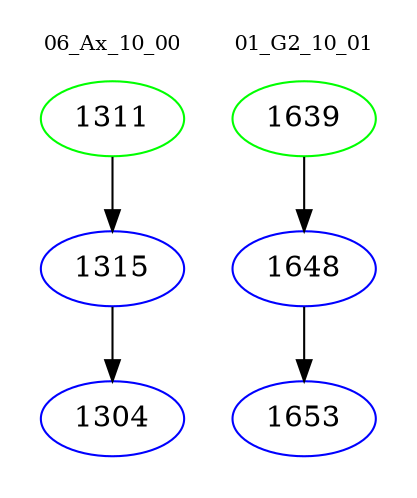 digraph{
subgraph cluster_0 {
color = white
label = "06_Ax_10_00";
fontsize=10;
T0_1311 [label="1311", color="green"]
T0_1311 -> T0_1315 [color="black"]
T0_1315 [label="1315", color="blue"]
T0_1315 -> T0_1304 [color="black"]
T0_1304 [label="1304", color="blue"]
}
subgraph cluster_1 {
color = white
label = "01_G2_10_01";
fontsize=10;
T1_1639 [label="1639", color="green"]
T1_1639 -> T1_1648 [color="black"]
T1_1648 [label="1648", color="blue"]
T1_1648 -> T1_1653 [color="black"]
T1_1653 [label="1653", color="blue"]
}
}
